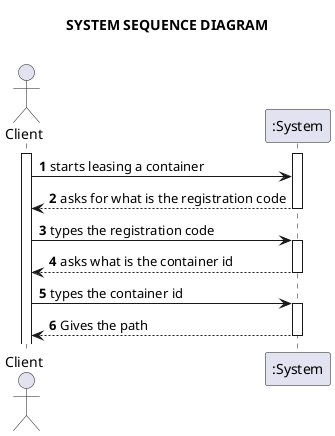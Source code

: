 @startuml
'https://plantuml.com/sequence-diagram

title <b>SYSTEM SEQUENCE DIAGRAM\n
autonumber
'hide footbox
actor "Client" as Client

participant ":System" as System

activate Client
activate System

Client -> System : starts leasing a container
System --> Client : asks for what is the registration code
deactivate System
Client -> System : types the registration code
activate System
System --> Client : asks what is the container id
deactivate System
Client -> System : types the container id
activate System
System --> Client : Gives the path
deactivate System


@enduml